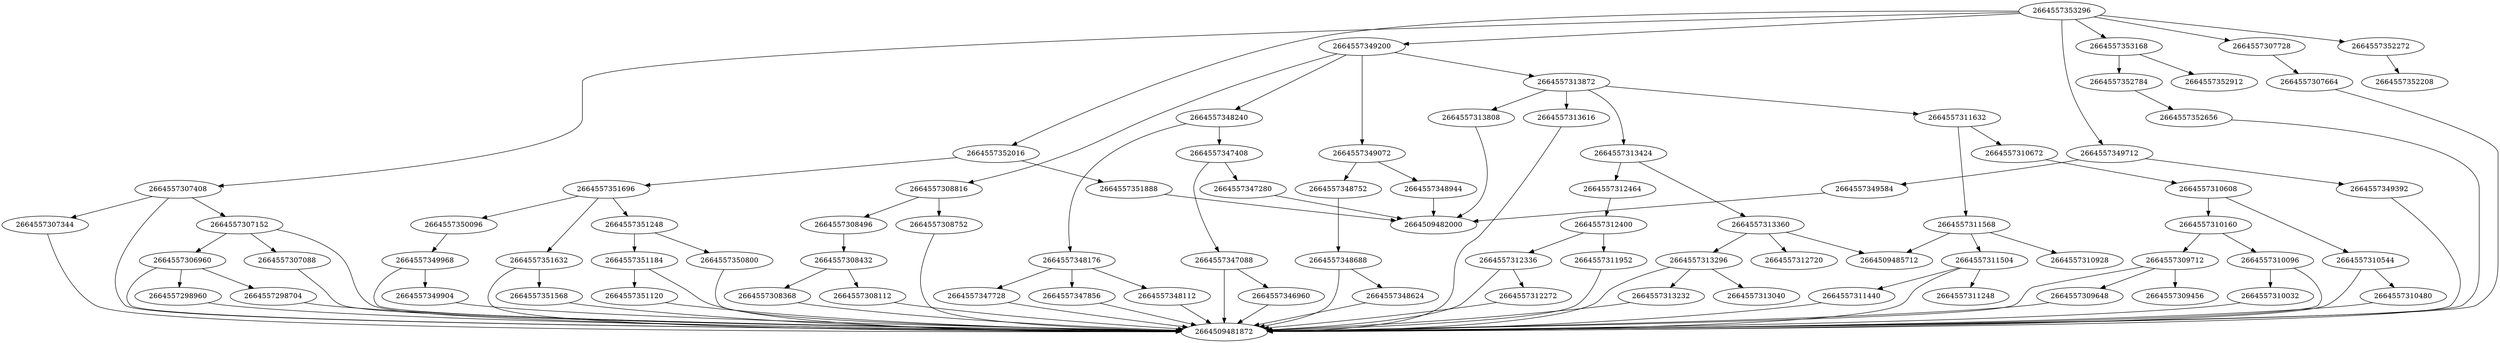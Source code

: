 strict digraph {
2664557311504 [type=Subscript];
2664557349392 [type=List];
2664509482000 [type=Store];
2664557308432 [type=Call];
2664557307408 [type=Subscript];
2664557349904 [type=Name];
2664557313040 [type=Constant];
2664557347856 [type=Name];
2664557298704 [type=Name];
2664557309456 [type=Constant];
2664557352016 [type=Assign];
2664557311568 [type=Compare];
2664557310032 [type=Name];
2664557313616 [type=Name];
2664557347408 [type=Assign];
2664557310544 [type=Attribute];
2664557306960 [type=Tuple];
2664557348944 [type=Name];
2664557308496 [type=Expr];
2664557349968 [type=Attribute];
2664557349584 [type=Name];
2664557350096 [type=keyword];
2664557307152 [type=Subscript];
2664557311632 [type=If];
2664557310096 [type=Attribute];
2664557346960 [type=Name];
2664557351568 [type=Name];
2664509485712 [type=Eq];
2664557310608 [type=Call];
2664557309648 [type=Name];
2664557351120 [type=Name];
2664557313232 [type=Name];
2664557310160 [type=Call];
2664557351632 [type=Attribute];
2664557310672 [type=Expr];
2664557308112 [type=Name];
2664557307088 [type=Name];
2664557352656 [type=Name];
2664557349072 [type=Assign];
2664557353168 [type=arguments];
2664557349200 [type=Try];
2664557349712 [type=Assign];
2664557311248 [type=Constant];
2664557352208 [type=Constant];
2664557348624 [type=Name];
2664557307664 [type=Name];
2664557313808 [type=Name];
2664557312272 [type=Name];
2664557313296 [type=Subscript];
2664557309712 [type=Subscript];
2664557298960 [type=Name];
2664557347088 [type=List];
2664557351184 [type=Attribute];
2664557313872 [type=For];
2664557348176 [type=Call];
2664557348688 [type=Attribute];
2664557307728 [type=Return];
2664557352784 [type=arg];
2664557352272 [type=Expr];
2664557351248 [type=Call];
2664557312336 [type=Attribute];
2664557353296 [type=FunctionDef];
2664557313360 [type=Compare];
2664557348112 [type=Name];
2664557348752 [type=Call];
2664557312400 [type=Call];
2664557308816 [type=ExceptHandler];
2664557313424 [type=If];
2664557350800 [type=Name];
2664509481872 [type=Load];
2664557348240 [type=If];
2664557347728 [type=Name];
2664557311952 [type=Name];
2664557310928 [type=Constant];
2664557351888 [type=Name];
2664557352912 [type=arg];
2664557311440 [type=Name];
2664557307344 [type=Name];
2664557347280 [type=Name];
2664557308368 [type=Name];
2664557312464 [type=Expr];
2664557310480 [type=Name];
2664557312720 [type=Constant];
2664557351696 [type=Call];
2664557308752 [type=Name];
2664557311504 -> 2664557311440;
2664557311504 -> 2664557311248;
2664557311504 -> 2664509481872;
2664557349392 -> 2664509481872;
2664557308432 -> 2664557308368;
2664557308432 -> 2664557308112;
2664557307408 -> 2664557307344;
2664557307408 -> 2664557307152;
2664557307408 -> 2664509481872;
2664557349904 -> 2664509481872;
2664557347856 -> 2664509481872;
2664557298704 -> 2664509481872;
2664557352016 -> 2664557351888;
2664557352016 -> 2664557351696;
2664557311568 -> 2664557311504;
2664557311568 -> 2664509485712;
2664557311568 -> 2664557310928;
2664557310032 -> 2664509481872;
2664557313616 -> 2664509481872;
2664557347408 -> 2664557347280;
2664557347408 -> 2664557347088;
2664557310544 -> 2664557310480;
2664557310544 -> 2664509481872;
2664557306960 -> 2664557298704;
2664557306960 -> 2664557298960;
2664557306960 -> 2664509481872;
2664557348944 -> 2664509482000;
2664557308496 -> 2664557308432;
2664557349968 -> 2664557349904;
2664557349968 -> 2664509481872;
2664557349584 -> 2664509482000;
2664557350096 -> 2664557349968;
2664557307152 -> 2664557307088;
2664557307152 -> 2664557306960;
2664557307152 -> 2664509481872;
2664557311632 -> 2664557311568;
2664557311632 -> 2664557310672;
2664557310096 -> 2664557310032;
2664557310096 -> 2664509481872;
2664557346960 -> 2664509481872;
2664557351568 -> 2664509481872;
2664557310608 -> 2664557310544;
2664557310608 -> 2664557310160;
2664557309648 -> 2664509481872;
2664557351120 -> 2664509481872;
2664557313232 -> 2664509481872;
2664557310160 -> 2664557310096;
2664557310160 -> 2664557309712;
2664557351632 -> 2664557351568;
2664557351632 -> 2664509481872;
2664557310672 -> 2664557310608;
2664557308112 -> 2664509481872;
2664557307088 -> 2664509481872;
2664557352656 -> 2664509481872;
2664557349072 -> 2664557348944;
2664557349072 -> 2664557348752;
2664557353168 -> 2664557352912;
2664557353168 -> 2664557352784;
2664557349200 -> 2664557349072;
2664557349200 -> 2664557348240;
2664557349200 -> 2664557313872;
2664557349200 -> 2664557308816;
2664557349712 -> 2664557349584;
2664557349712 -> 2664557349392;
2664557348624 -> 2664509481872;
2664557307664 -> 2664509481872;
2664557313808 -> 2664509482000;
2664557312272 -> 2664509481872;
2664557313296 -> 2664557313232;
2664557313296 -> 2664557313040;
2664557313296 -> 2664509481872;
2664557309712 -> 2664557309648;
2664557309712 -> 2664557309456;
2664557309712 -> 2664509481872;
2664557298960 -> 2664509481872;
2664557347088 -> 2664557346960;
2664557347088 -> 2664509481872;
2664557351184 -> 2664557351120;
2664557351184 -> 2664509481872;
2664557313872 -> 2664557313808;
2664557313872 -> 2664557313616;
2664557313872 -> 2664557313424;
2664557313872 -> 2664557311632;
2664557348176 -> 2664557348112;
2664557348176 -> 2664557347856;
2664557348176 -> 2664557347728;
2664557348688 -> 2664557348624;
2664557348688 -> 2664509481872;
2664557307728 -> 2664557307664;
2664557352784 -> 2664557352656;
2664557352272 -> 2664557352208;
2664557351248 -> 2664557351184;
2664557351248 -> 2664557350800;
2664557312336 -> 2664557312272;
2664557312336 -> 2664509481872;
2664557353296 -> 2664557353168;
2664557353296 -> 2664557352272;
2664557353296 -> 2664557352016;
2664557353296 -> 2664557349712;
2664557353296 -> 2664557349200;
2664557353296 -> 2664557307728;
2664557353296 -> 2664557307408;
2664557313360 -> 2664557313296;
2664557313360 -> 2664509485712;
2664557313360 -> 2664557312720;
2664557348112 -> 2664509481872;
2664557348752 -> 2664557348688;
2664557312400 -> 2664557312336;
2664557312400 -> 2664557311952;
2664557308816 -> 2664557308752;
2664557308816 -> 2664557308496;
2664557313424 -> 2664557313360;
2664557313424 -> 2664557312464;
2664557350800 -> 2664509481872;
2664557348240 -> 2664557348176;
2664557348240 -> 2664557347408;
2664557347728 -> 2664509481872;
2664557311952 -> 2664509481872;
2664557351888 -> 2664509482000;
2664557311440 -> 2664509481872;
2664557307344 -> 2664509481872;
2664557347280 -> 2664509482000;
2664557308368 -> 2664509481872;
2664557312464 -> 2664557312400;
2664557310480 -> 2664509481872;
2664557351696 -> 2664557351632;
2664557351696 -> 2664557351248;
2664557351696 -> 2664557350096;
2664557308752 -> 2664509481872;
}
